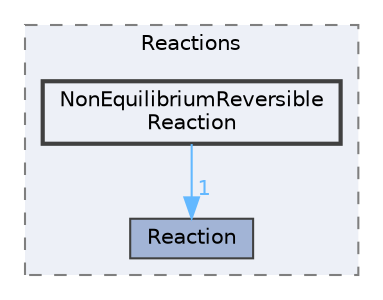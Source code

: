 digraph "src/thermophysicalModels/specie/reaction/Reactions/NonEquilibriumReversibleReaction"
{
 // LATEX_PDF_SIZE
  bgcolor="transparent";
  edge [fontname=Helvetica,fontsize=10,labelfontname=Helvetica,labelfontsize=10];
  node [fontname=Helvetica,fontsize=10,shape=box,height=0.2,width=0.4];
  compound=true
  subgraph clusterdir_6df6717126315845253e3389d84631ef {
    graph [ bgcolor="#edf0f7", pencolor="grey50", label="Reactions", fontname=Helvetica,fontsize=10 style="filled,dashed", URL="dir_6df6717126315845253e3389d84631ef.html",tooltip=""]
  dir_b7c4cf0a4d4427609627ff77ee1a173b [label="Reaction", fillcolor="#a2b4d6", color="grey25", style="filled", URL="dir_b7c4cf0a4d4427609627ff77ee1a173b.html",tooltip=""];
  dir_f1979645b8432e09861414848243709e [label="NonEquilibriumReversible\lReaction", fillcolor="#edf0f7", color="grey25", style="filled,bold", URL="dir_f1979645b8432e09861414848243709e.html",tooltip=""];
  }
  dir_f1979645b8432e09861414848243709e->dir_b7c4cf0a4d4427609627ff77ee1a173b [headlabel="1", labeldistance=1.5 headhref="dir_002570_003234.html" href="dir_002570_003234.html" color="steelblue1" fontcolor="steelblue1"];
}
